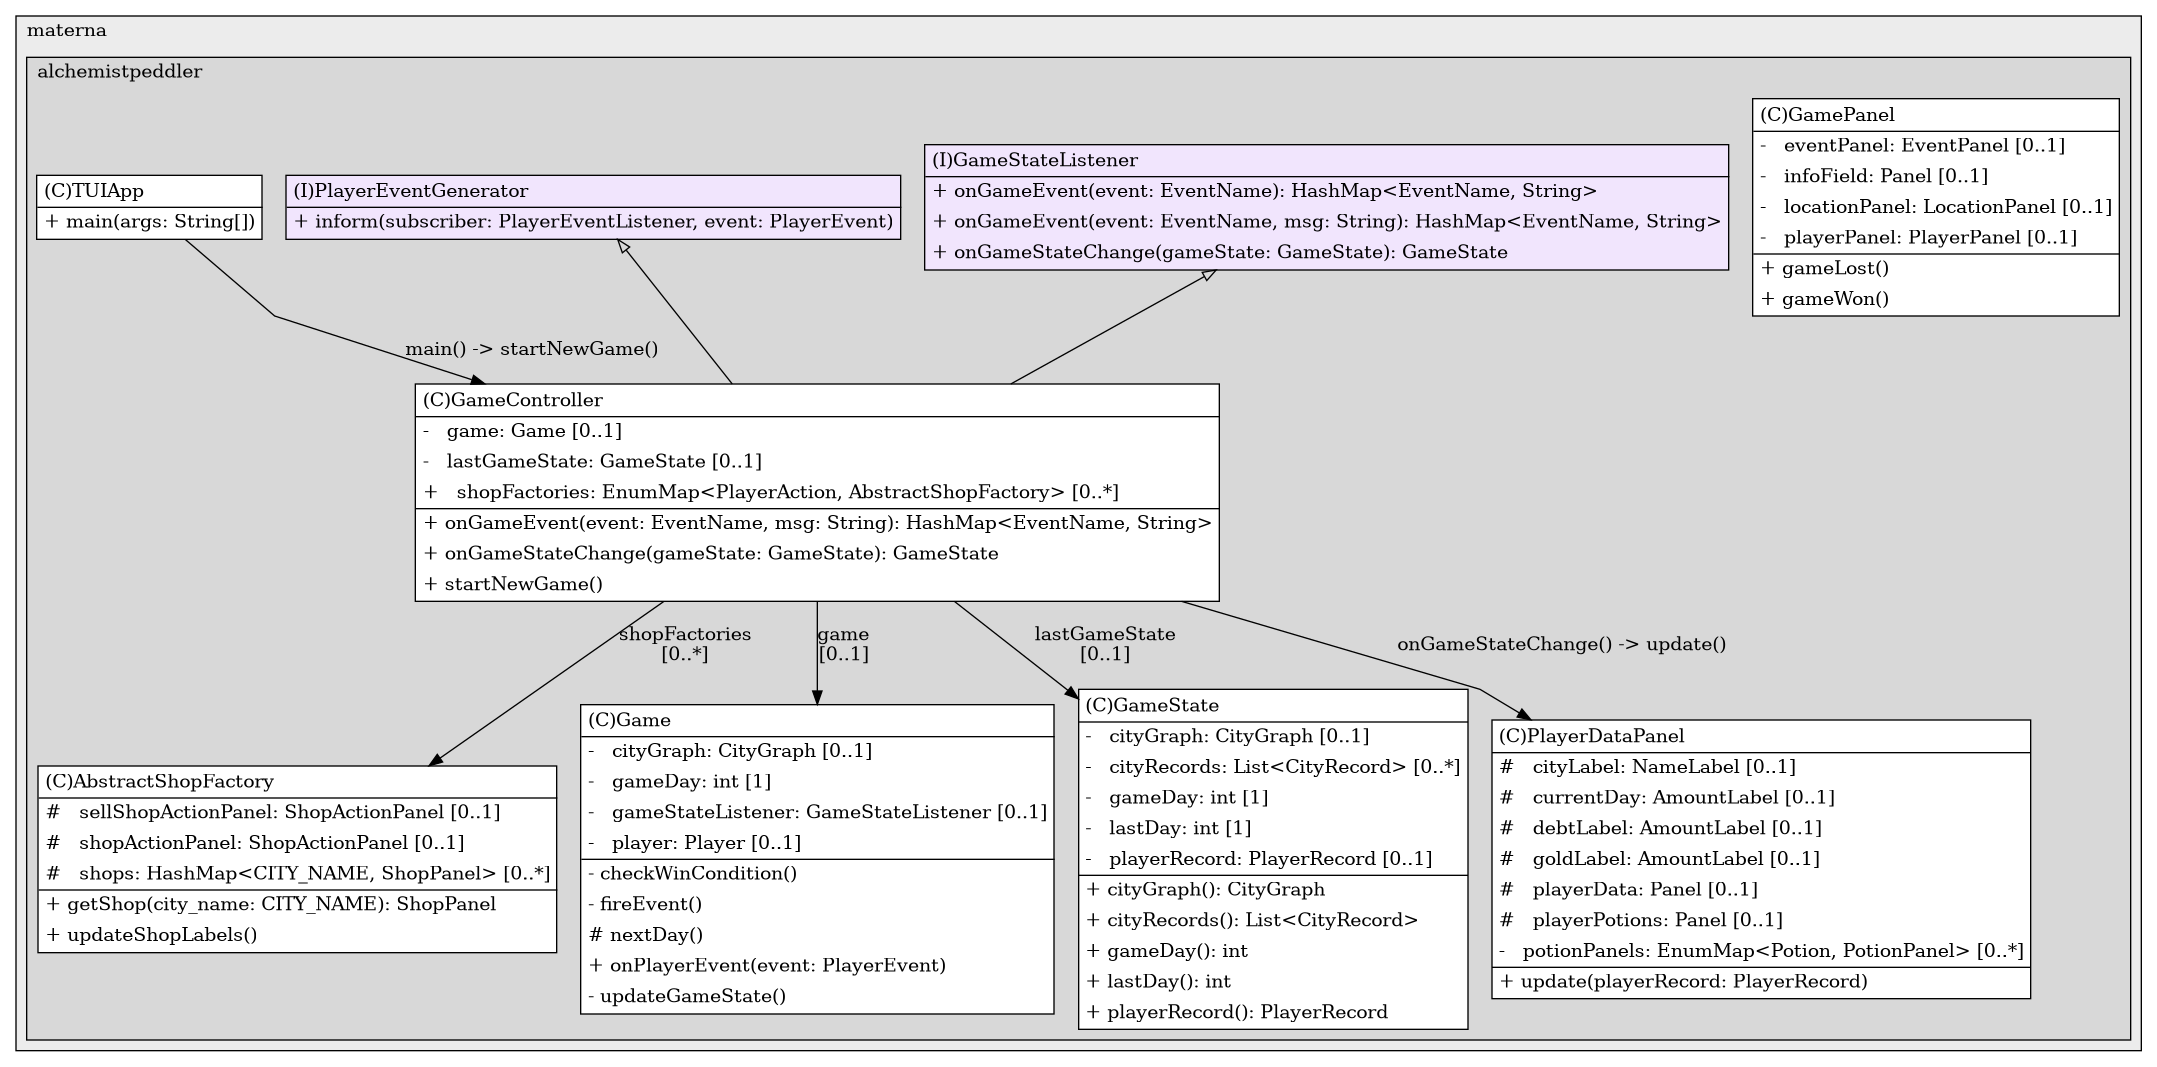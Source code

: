 @startuml

/' diagram meta data start
config=StructureConfiguration;
{
  "projectClassification": {
    "searchMode": "OpenProject", // OpenProject, AllProjects
    "includedProjects": "",
    "pathEndKeywords": "*.impl",
    "isClientPath": "",
    "isClientName": "",
    "isTestPath": "",
    "isTestName": "",
    "isMappingPath": "",
    "isMappingName": "",
    "isDataAccessPath": "",
    "isDataAccessName": "",
    "isDataStructurePath": "",
    "isDataStructureName": "",
    "isInterfaceStructuresPath": "",
    "isInterfaceStructuresName": "",
    "isEntryPointPath": "",
    "isEntryPointName": "",
    "treatFinalFieldsAsMandatory": false
  },
  "graphRestriction": {
    "classPackageExcludeFilter": "",
    "classPackageIncludeFilter": "",
    "classNameExcludeFilter": "",
    "classNameIncludeFilter": "",
    "methodNameExcludeFilter": "",
    "methodNameIncludeFilter": "",
    "removeByInheritance": "", // inheritance/annotation based filtering is done in a second step
    "removeByAnnotation": "",
    "removeByClassPackage": "", // cleanup the graph after inheritance/annotation based filtering is done
    "removeByClassName": "",
    "cutMappings": false,
    "cutEnum": true,
    "cutTests": true,
    "cutClient": true,
    "cutDataAccess": true,
    "cutInterfaceStructures": true,
    "cutDataStructures": true,
    "cutGetterAndSetter": true,
    "cutConstructors": true
  },
  "graphTraversal": {
    "forwardDepth": 1,
    "backwardDepth": 1,
    "classPackageExcludeFilter": "",
    "classPackageIncludeFilter": "",
    "classNameExcludeFilter": "",
    "classNameIncludeFilter": "",
    "methodNameExcludeFilter": "",
    "methodNameIncludeFilter": "",
    "hideMappings": false,
    "hideDataStructures": false,
    "hidePrivateMethods": false,
    "hideInterfaceCalls": false, // indirection: implementation -> interface (is hidden) -> implementation
    "onlyShowApplicationEntryPoints": false, // root node is included
    "useMethodCallsForStructureDiagram": "BothDirections" // ForwardOnly, BothDirections, No
  },
  "details": {
    "aggregation": "GroupByClass", // ByClass, GroupByClass, None
    "showClassGenericTypes": true,
    "showMethods": true,
    "showMethodParameterNames": true,
    "showMethodParameterTypes": true,
    "showMethodReturnType": true,
    "showPackageLevels": 2,
    "showDetailedClassStructure": true
  },
  "rootClass": "de.materna.alchemistpeddler.gameuicommunication.GameController",
  "extensionCallbackMethod": "" // qualified.class.name#methodName - signature: public static String method(String)
}
diagram meta data end '/



digraph g {
    rankdir="TB"
    splines=polyline
    

'nodes 
subgraph cluster_840931456 { 
   	label=materna
	labeljust=l
	fillcolor="#ececec"
	style=filled
   
   subgraph cluster_1737524960 { 
   	label=alchemistpeddler
	labeljust=l
	fillcolor="#d8d8d8"
	style=filled
   
   AbstractShopFactory739195383[
	label=<<TABLE BORDER="1" CELLBORDER="0" CELLPADDING="4" CELLSPACING="0">
<TR><TD ALIGN="LEFT" >(C)AbstractShopFactory</TD></TR>
<HR/>
<TR><TD ALIGN="LEFT" >#   sellShopActionPanel: ShopActionPanel [0..1]</TD></TR>
<TR><TD ALIGN="LEFT" >#   shopActionPanel: ShopActionPanel [0..1]</TD></TR>
<TR><TD ALIGN="LEFT" >#   shops: HashMap&lt;CITY_NAME, ShopPanel&gt; [0..*]</TD></TR>
<HR/>
<TR><TD ALIGN="LEFT" >+ getShop(city_name: CITY_NAME): ShopPanel</TD></TR>
<TR><TD ALIGN="LEFT" >+ updateShopLabels()</TD></TR>
</TABLE>>
	style=filled
	margin=0
	shape=plaintext
	fillcolor="#FFFFFF"
];

Game171409429[
	label=<<TABLE BORDER="1" CELLBORDER="0" CELLPADDING="4" CELLSPACING="0">
<TR><TD ALIGN="LEFT" >(C)Game</TD></TR>
<HR/>
<TR><TD ALIGN="LEFT" >-   cityGraph: CityGraph [0..1]</TD></TR>
<TR><TD ALIGN="LEFT" >-   gameDay: int [1]</TD></TR>
<TR><TD ALIGN="LEFT" >-   gameStateListener: GameStateListener [0..1]</TD></TR>
<TR><TD ALIGN="LEFT" >-   player: Player [0..1]</TD></TR>
<HR/>
<TR><TD ALIGN="LEFT" >- checkWinCondition()</TD></TR>
<TR><TD ALIGN="LEFT" >- fireEvent()</TD></TR>
<TR><TD ALIGN="LEFT" ># nextDay()</TD></TR>
<TR><TD ALIGN="LEFT" >+ onPlayerEvent(event: PlayerEvent)</TD></TR>
<TR><TD ALIGN="LEFT" >- updateGameState()</TD></TR>
</TABLE>>
	style=filled
	margin=0
	shape=plaintext
	fillcolor="#FFFFFF"
];

GameController1798247951[
	label=<<TABLE BORDER="1" CELLBORDER="0" CELLPADDING="4" CELLSPACING="0">
<TR><TD ALIGN="LEFT" >(C)GameController</TD></TR>
<HR/>
<TR><TD ALIGN="LEFT" >-   game: Game [0..1]</TD></TR>
<TR><TD ALIGN="LEFT" >-   lastGameState: GameState [0..1]</TD></TR>
<TR><TD ALIGN="LEFT" >+   shopFactories: EnumMap&lt;PlayerAction, AbstractShopFactory&gt; [0..*]</TD></TR>
<HR/>
<TR><TD ALIGN="LEFT" >+ onGameEvent(event: EventName, msg: String): HashMap&lt;EventName, String&gt;</TD></TR>
<TR><TD ALIGN="LEFT" >+ onGameStateChange(gameState: GameState): GameState</TD></TR>
<TR><TD ALIGN="LEFT" >+ startNewGame()</TD></TR>
</TABLE>>
	style=filled
	margin=0
	shape=plaintext
	fillcolor="#FFFFFF"
];

GamePanel2071804120[
	label=<<TABLE BORDER="1" CELLBORDER="0" CELLPADDING="4" CELLSPACING="0">
<TR><TD ALIGN="LEFT" >(C)GamePanel</TD></TR>
<HR/>
<TR><TD ALIGN="LEFT" >-   eventPanel: EventPanel [0..1]</TD></TR>
<TR><TD ALIGN="LEFT" >-   infoField: Panel [0..1]</TD></TR>
<TR><TD ALIGN="LEFT" >-   locationPanel: LocationPanel [0..1]</TD></TR>
<TR><TD ALIGN="LEFT" >-   playerPanel: PlayerPanel [0..1]</TD></TR>
<HR/>
<TR><TD ALIGN="LEFT" >+ gameLost()</TD></TR>
<TR><TD ALIGN="LEFT" >+ gameWon()</TD></TR>
</TABLE>>
	style=filled
	margin=0
	shape=plaintext
	fillcolor="#FFFFFF"
];

GameState171409429[
	label=<<TABLE BORDER="1" CELLBORDER="0" CELLPADDING="4" CELLSPACING="0">
<TR><TD ALIGN="LEFT" >(C)GameState</TD></TR>
<HR/>
<TR><TD ALIGN="LEFT" >-   cityGraph: CityGraph [0..1]</TD></TR>
<TR><TD ALIGN="LEFT" >-   cityRecords: List&lt;CityRecord&gt; [0..*]</TD></TR>
<TR><TD ALIGN="LEFT" >-   gameDay: int [1]</TD></TR>
<TR><TD ALIGN="LEFT" >-   lastDay: int [1]</TD></TR>
<TR><TD ALIGN="LEFT" >-   playerRecord: PlayerRecord [0..1]</TD></TR>
<HR/>
<TR><TD ALIGN="LEFT" >+ cityGraph(): CityGraph</TD></TR>
<TR><TD ALIGN="LEFT" >+ cityRecords(): List&lt;CityRecord&gt;</TD></TR>
<TR><TD ALIGN="LEFT" >+ gameDay(): int</TD></TR>
<TR><TD ALIGN="LEFT" >+ lastDay(): int</TD></TR>
<TR><TD ALIGN="LEFT" >+ playerRecord(): PlayerRecord</TD></TR>
</TABLE>>
	style=filled
	margin=0
	shape=plaintext
	fillcolor="#FFFFFF"
];

GameStateListener1798247951[
	label=<<TABLE BORDER="1" CELLBORDER="0" CELLPADDING="4" CELLSPACING="0">
<TR><TD ALIGN="LEFT" >(I)GameStateListener</TD></TR>
<HR/>
<TR><TD ALIGN="LEFT" >+ onGameEvent(event: EventName): HashMap&lt;EventName, String&gt;</TD></TR>
<TR><TD ALIGN="LEFT" >+ onGameEvent(event: EventName, msg: String): HashMap&lt;EventName, String&gt;</TD></TR>
<TR><TD ALIGN="LEFT" >+ onGameStateChange(gameState: GameState): GameState</TD></TR>
</TABLE>>
	style=filled
	margin=0
	shape=plaintext
	fillcolor="#F1E5FD"
];

PlayerDataPanel2071804120[
	label=<<TABLE BORDER="1" CELLBORDER="0" CELLPADDING="4" CELLSPACING="0">
<TR><TD ALIGN="LEFT" >(C)PlayerDataPanel</TD></TR>
<HR/>
<TR><TD ALIGN="LEFT" >#   cityLabel: NameLabel [0..1]</TD></TR>
<TR><TD ALIGN="LEFT" >#   currentDay: AmountLabel [0..1]</TD></TR>
<TR><TD ALIGN="LEFT" >#   debtLabel: AmountLabel [0..1]</TD></TR>
<TR><TD ALIGN="LEFT" >#   goldLabel: AmountLabel [0..1]</TD></TR>
<TR><TD ALIGN="LEFT" >#   playerData: Panel [0..1]</TD></TR>
<TR><TD ALIGN="LEFT" >#   playerPotions: Panel [0..1]</TD></TR>
<TR><TD ALIGN="LEFT" >-   potionPanels: EnumMap&lt;Potion, PotionPanel&gt; [0..*]</TD></TR>
<HR/>
<TR><TD ALIGN="LEFT" >+ update(playerRecord: PlayerRecord)</TD></TR>
</TABLE>>
	style=filled
	margin=0
	shape=plaintext
	fillcolor="#FFFFFF"
];

PlayerEventGenerator1798247951[
	label=<<TABLE BORDER="1" CELLBORDER="0" CELLPADDING="4" CELLSPACING="0">
<TR><TD ALIGN="LEFT" >(I)PlayerEventGenerator</TD></TR>
<HR/>
<TR><TD ALIGN="LEFT" >+ inform(subscriber: PlayerEventListener, event: PlayerEvent)</TD></TR>
</TABLE>>
	style=filled
	margin=0
	shape=plaintext
	fillcolor="#F1E5FD"
];

TUIApp1330483847[
	label=<<TABLE BORDER="1" CELLBORDER="0" CELLPADDING="4" CELLSPACING="0">
<TR><TD ALIGN="LEFT" >(C)TUIApp</TD></TR>
<HR/>
<TR><TD ALIGN="LEFT" >+ main(args: String[])</TD></TR>
</TABLE>>
	style=filled
	margin=0
	shape=plaintext
	fillcolor="#FFFFFF"
];
} 
} 

'edges    
GameController1798247951 -> AbstractShopFactory739195383[label="shopFactories
[0..*]"];
GameController1798247951 -> Game171409429[label="game
[0..1]"];
GameController1798247951 -> GameState171409429[label="lastGameState
[0..1]"];
GameController1798247951 -> PlayerDataPanel2071804120[label="onGameStateChange() -> update()"];
GameStateListener1798247951 -> GameController1798247951[arrowhead=none, arrowtail=empty, dir=both];
PlayerEventGenerator1798247951 -> GameController1798247951[arrowhead=none, arrowtail=empty, dir=both];
TUIApp1330483847 -> GameController1798247951[label="main() -> startNewGame()"];
    
}
@enduml